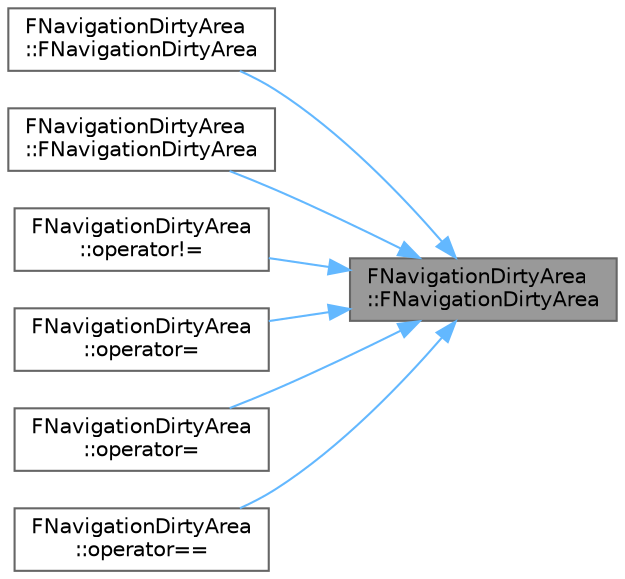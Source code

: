 digraph "FNavigationDirtyArea::FNavigationDirtyArea"
{
 // INTERACTIVE_SVG=YES
 // LATEX_PDF_SIZE
  bgcolor="transparent";
  edge [fontname=Helvetica,fontsize=10,labelfontname=Helvetica,labelfontsize=10];
  node [fontname=Helvetica,fontsize=10,shape=box,height=0.2,width=0.4];
  rankdir="RL";
  Node1 [id="Node000001",label="FNavigationDirtyArea\l::FNavigationDirtyArea",height=0.2,width=0.4,color="gray40", fillcolor="grey60", style="filled", fontcolor="black",tooltip=" "];
  Node1 -> Node2 [id="edge1_Node000001_Node000002",dir="back",color="steelblue1",style="solid",tooltip=" "];
  Node2 [id="Node000002",label="FNavigationDirtyArea\l::FNavigationDirtyArea",height=0.2,width=0.4,color="grey40", fillcolor="white", style="filled",URL="$d6/d22/structFNavigationDirtyArea.html#aa6794fe88af953c37f2428bdebcb30b5",tooltip=" "];
  Node1 -> Node3 [id="edge2_Node000001_Node000003",dir="back",color="steelblue1",style="solid",tooltip=" "];
  Node3 [id="Node000003",label="FNavigationDirtyArea\l::FNavigationDirtyArea",height=0.2,width=0.4,color="grey40", fillcolor="white", style="filled",URL="$d6/d22/structFNavigationDirtyArea.html#a6e03aa42cfffa366cf34f4cd488502ee",tooltip=" "];
  Node1 -> Node4 [id="edge3_Node000001_Node000004",dir="back",color="steelblue1",style="solid",tooltip=" "];
  Node4 [id="Node000004",label="FNavigationDirtyArea\l::operator!=",height=0.2,width=0.4,color="grey40", fillcolor="white", style="filled",URL="$d6/d22/structFNavigationDirtyArea.html#abb6f16b0bf1b707181ea709e73a639ab",tooltip=" "];
  Node1 -> Node5 [id="edge4_Node000001_Node000005",dir="back",color="steelblue1",style="solid",tooltip=" "];
  Node5 [id="Node000005",label="FNavigationDirtyArea\l::operator=",height=0.2,width=0.4,color="grey40", fillcolor="white", style="filled",URL="$d6/d22/structFNavigationDirtyArea.html#a3af443913937d3838c9c8b2d3c5cddb8",tooltip=" "];
  Node1 -> Node6 [id="edge5_Node000001_Node000006",dir="back",color="steelblue1",style="solid",tooltip=" "];
  Node6 [id="Node000006",label="FNavigationDirtyArea\l::operator=",height=0.2,width=0.4,color="grey40", fillcolor="white", style="filled",URL="$d6/d22/structFNavigationDirtyArea.html#ae44f119e08e9f2cb0480b10198c63992",tooltip=" "];
  Node1 -> Node7 [id="edge6_Node000001_Node000007",dir="back",color="steelblue1",style="solid",tooltip=" "];
  Node7 [id="Node000007",label="FNavigationDirtyArea\l::operator==",height=0.2,width=0.4,color="grey40", fillcolor="white", style="filled",URL="$d6/d22/structFNavigationDirtyArea.html#a48189c59399e6ed7e08da1f2645dbdc0",tooltip=" "];
}

